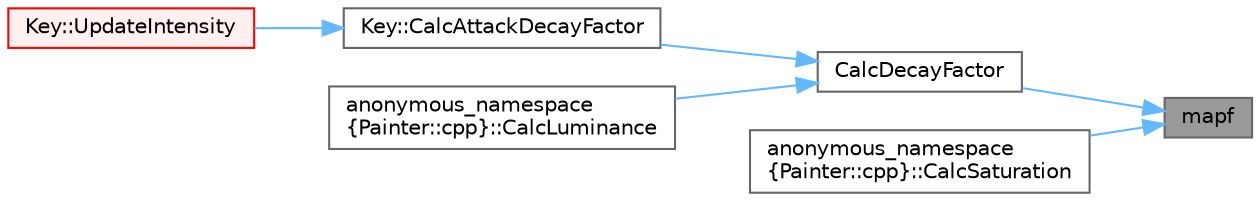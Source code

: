 digraph "mapf"
{
 // LATEX_PDF_SIZE
  bgcolor="transparent";
  edge [fontname=Helvetica,fontsize=10,labelfontname=Helvetica,labelfontsize=10];
  node [fontname=Helvetica,fontsize=10,shape=box,height=0.2,width=0.4];
  rankdir="RL";
  Node1 [id="Node000001",label="mapf",height=0.2,width=0.4,color="gray40", fillcolor="grey60", style="filled", fontcolor="black",tooltip=" "];
  Node1 -> Node2 [id="edge1_Node000001_Node000002",dir="back",color="steelblue1",style="solid",tooltip=" "];
  Node2 [id="Node000002",label="CalcDecayFactor",height=0.2,width=0.4,color="grey40", fillcolor="white", style="filled",URL="$df/d2d/util_8cpp_a0f02f59740c07ab03cedef15f4db1fb5.html#a0f02f59740c07ab03cedef15f4db1fb5",tooltip=" "];
  Node2 -> Node3 [id="edge2_Node000002_Node000003",dir="back",color="steelblue1",style="solid",tooltip=" "];
  Node3 [id="Node000003",label="Key::CalcAttackDecayFactor",height=0.2,width=0.4,color="grey40", fillcolor="white", style="filled",URL="$db/d42/struct_key_abbe629a5358df091d6202309e8327b23.html#abbe629a5358df091d6202309e8327b23",tooltip=" "];
  Node3 -> Node4 [id="edge3_Node000003_Node000004",dir="back",color="steelblue1",style="solid",tooltip=" "];
  Node4 [id="Node000004",label="Key::UpdateIntensity",height=0.2,width=0.4,color="red", fillcolor="#FFF0F0", style="filled",URL="$db/d42/struct_key_af13ad91740bfcfc76380b4684a2668c1.html#af13ad91740bfcfc76380b4684a2668c1",tooltip=" "];
  Node2 -> Node6 [id="edge4_Node000002_Node000006",dir="back",color="steelblue1",style="solid",tooltip=" "];
  Node6 [id="Node000006",label="anonymous_namespace\l\{Painter::cpp\}::CalcLuminance",height=0.2,width=0.4,color="grey40", fillcolor="white", style="filled",URL="$dc/d9f/namespaceanonymous__namespace_02_painter_8cpp_03_a2932f71ebf495b07e5cf1a8a71e5c198.html#a2932f71ebf495b07e5cf1a8a71e5c198",tooltip=" "];
  Node1 -> Node7 [id="edge5_Node000001_Node000007",dir="back",color="steelblue1",style="solid",tooltip=" "];
  Node7 [id="Node000007",label="anonymous_namespace\l\{Painter::cpp\}::CalcSaturation",height=0.2,width=0.4,color="grey40", fillcolor="white", style="filled",URL="$dc/d9f/namespaceanonymous__namespace_02_painter_8cpp_03_a71139e578af954a541b329b41b45aa4f.html#a71139e578af954a541b329b41b45aa4f",tooltip=" "];
}

